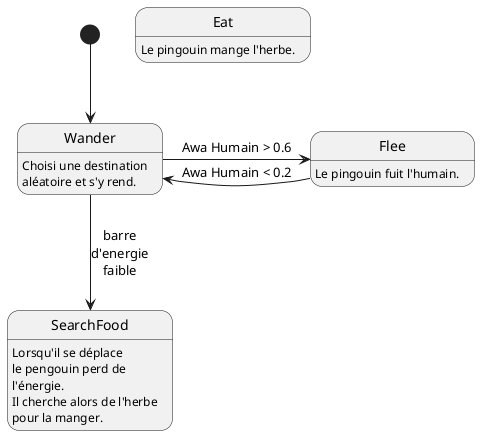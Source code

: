 @startuml

[*] --> Wander
Wander -right-> Flee: Awa Humain > 0.6
Flee -left-> Wander: Awa Humain < 0.2


Wander -down-> SearchFood: barre\nd'energie\nfaible

Wander: Choisi une destination\naléatoire et s'y rend.
Flee: Le pingouin fuit l'humain.
SearchFood: Lorsqu'il se déplace\nle pengouin perd de\nl'énergie.\nIl cherche alors de l'herbe\npour la manger.
Eat: Le pingouin mange l'herbe.

@enduml
